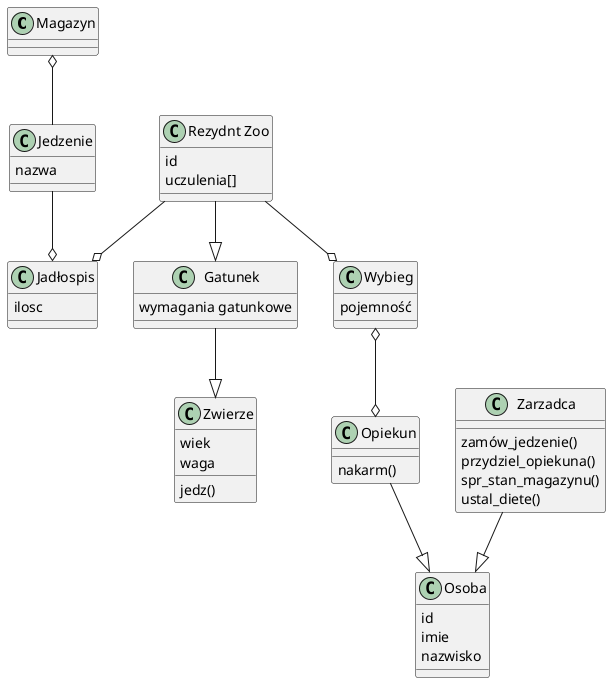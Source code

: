 @startuml
class "Magazyn" as magazyn
class "Jedzenie" as jedzenie{
nazwa
}
class "Jadłospis" as jadlospis {
ilosc
}
class "Zwierze" as zwierze {
wiek
waga
jedz()
}
class "Gatunek" as gatunek {
wymagania gatunkowe
}
class "Rezydnt Zoo" as rezydent {
id
uczulenia[]
}
class "Wybieg" as wybieg{
pojemność
}
class "Zarzadca" as zarzadca{
zamów_jedzenie()
przydziel_opiekuna()
spr_stan_magazynu()
ustal_diete()
}
class "Osoba" as osoba {
id
imie
nazwisko
}
class "Opiekun" as opiekun {
nakarm()
}


magazyn o-- jedzenie
jedzenie --o jadlospis
rezydent --o jadlospis
rezydent --|> gatunek
gatunek --|> zwierze
rezydent --o wybieg
wybieg o--o opiekun
opiekun --|> osoba
zarzadca --|> osoba


@enduml